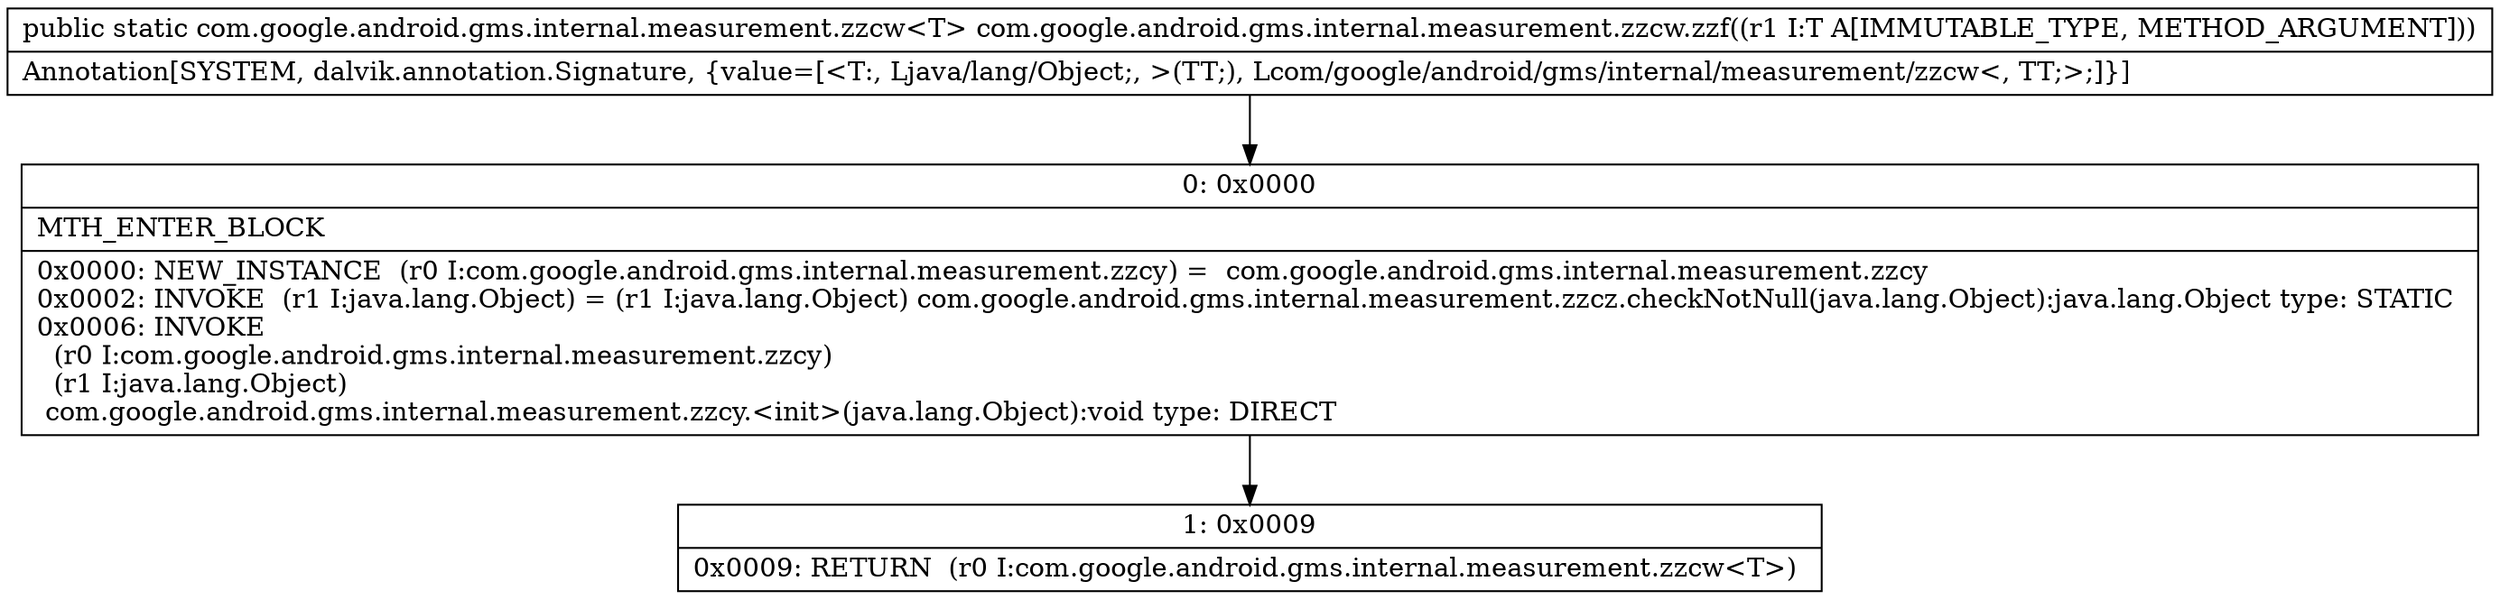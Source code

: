 digraph "CFG forcom.google.android.gms.internal.measurement.zzcw.zzf(Ljava\/lang\/Object;)Lcom\/google\/android\/gms\/internal\/measurement\/zzcw;" {
Node_0 [shape=record,label="{0\:\ 0x0000|MTH_ENTER_BLOCK\l|0x0000: NEW_INSTANCE  (r0 I:com.google.android.gms.internal.measurement.zzcy) =  com.google.android.gms.internal.measurement.zzcy \l0x0002: INVOKE  (r1 I:java.lang.Object) = (r1 I:java.lang.Object) com.google.android.gms.internal.measurement.zzcz.checkNotNull(java.lang.Object):java.lang.Object type: STATIC \l0x0006: INVOKE  \l  (r0 I:com.google.android.gms.internal.measurement.zzcy)\l  (r1 I:java.lang.Object)\l com.google.android.gms.internal.measurement.zzcy.\<init\>(java.lang.Object):void type: DIRECT \l}"];
Node_1 [shape=record,label="{1\:\ 0x0009|0x0009: RETURN  (r0 I:com.google.android.gms.internal.measurement.zzcw\<T\>) \l}"];
MethodNode[shape=record,label="{public static com.google.android.gms.internal.measurement.zzcw\<T\> com.google.android.gms.internal.measurement.zzcw.zzf((r1 I:T A[IMMUTABLE_TYPE, METHOD_ARGUMENT]))  | Annotation[SYSTEM, dalvik.annotation.Signature, \{value=[\<T:, Ljava\/lang\/Object;, \>(TT;), Lcom\/google\/android\/gms\/internal\/measurement\/zzcw\<, TT;\>;]\}]\l}"];
MethodNode -> Node_0;
Node_0 -> Node_1;
}

